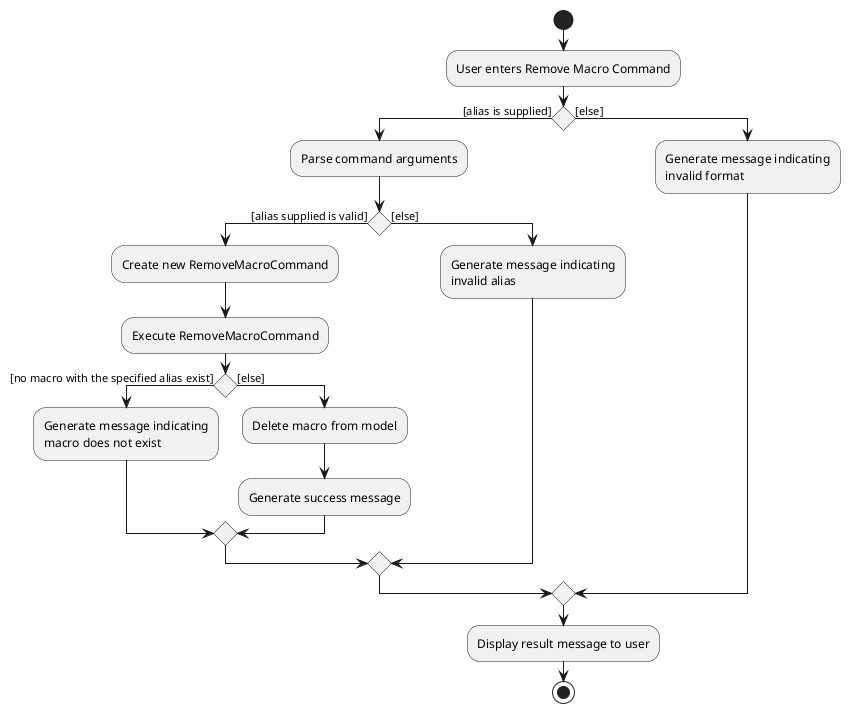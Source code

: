 @startuml
start
:User enters Remove Macro Command;


if () then ([alias is supplied])
  :Parse command arguments;
  if() then ([alias supplied is valid])
    :Create new RemoveMacroCommand;
    :Execute RemoveMacroCommand;
    if() then ([no macro with the specified alias exist])
      :Generate message indicating
      macro does not exist;
    else ([else])
      :Delete macro from model;
      :Generate success message;
    endif
  else ([else])
      :Generate message indicating
      invalid alias;
  endif
else ([else])
  :Generate message indicating
  invalid format;
endif
:Display result message to user;
stop
@enduml
